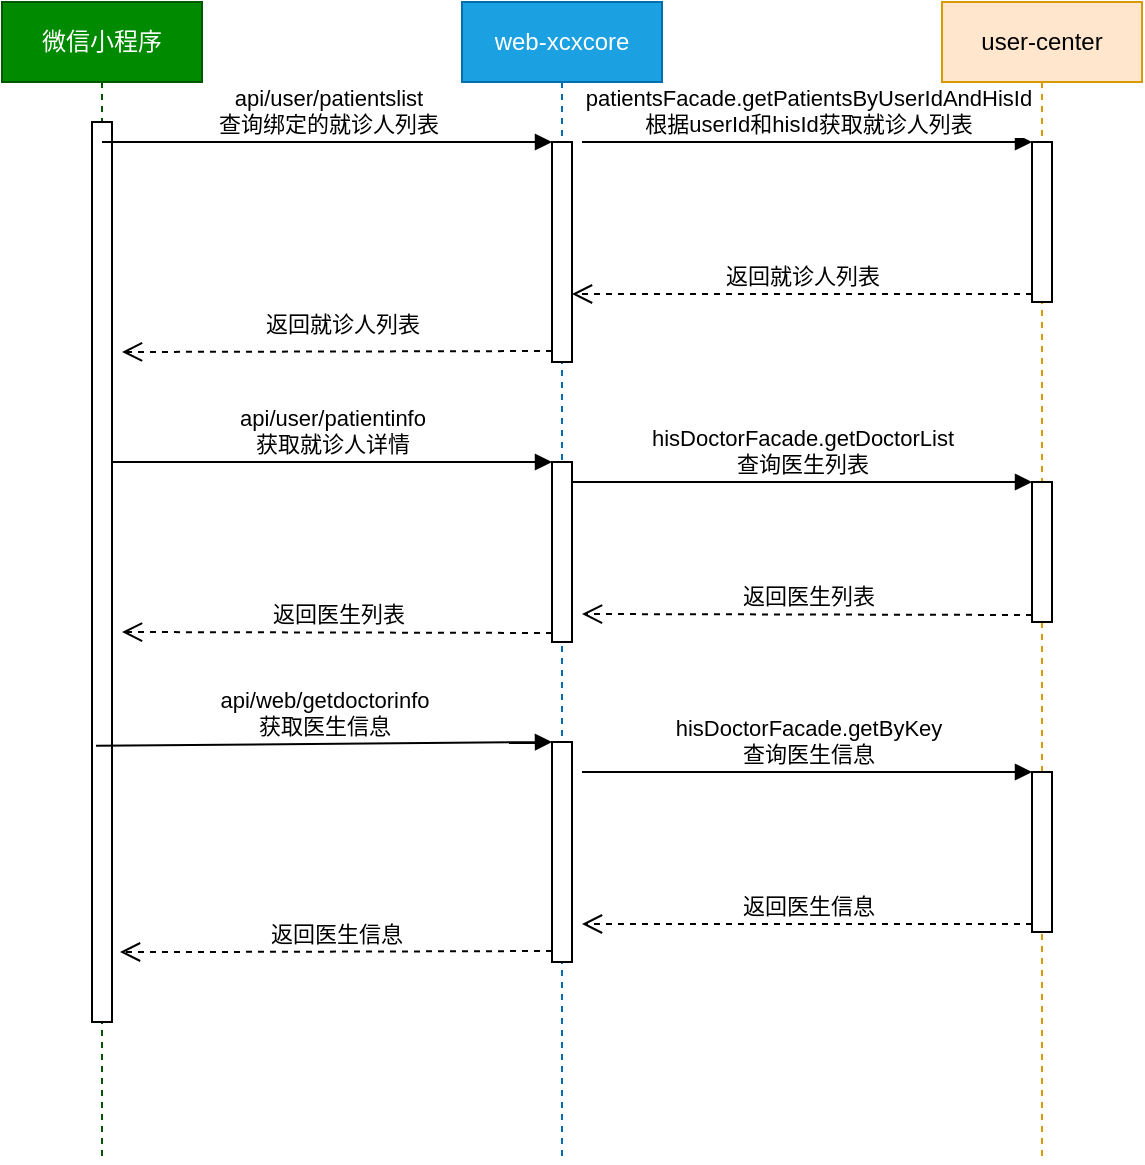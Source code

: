 <mxfile version="10.8.5" type="github"><diagram id="aJ-PGy1CGI7vAC9mWz5v" name="ÃÂ§ÃÂ¬ÃÂ¬ 1 ÃÂ©ÃÂ¡ÃÂµ"><mxGraphModel dx="1010" dy="555" grid="1" gridSize="10" guides="1" tooltips="1" connect="1" arrows="1" fold="1" page="1" pageScale="1" pageWidth="827" pageHeight="1169" background="none" math="0" shadow="0"><root><mxCell id="0"/><mxCell id="1" parent="0"/><mxCell id="fQmOUouunm14OwqX26Se-1" value="微信小程序" style="shape=umlLifeline;perimeter=lifelinePerimeter;whiteSpace=wrap;html=1;container=1;collapsible=0;recursiveResize=0;outlineConnect=0;fillColor=#008a00;strokeColor=#005700;fontColor=#ffffff;" parent="1" vertex="1"><mxGeometry x="90" y="40" width="100" height="580" as="geometry"/></mxCell><mxCell id="kO06NqSHcL67SpbbHAR7-1" value="" style="html=1;points=[];perimeter=orthogonalPerimeter;" parent="fQmOUouunm14OwqX26Se-1" vertex="1"><mxGeometry x="45" y="60" width="10" height="450" as="geometry"/></mxCell><mxCell id="fQmOUouunm14OwqX26Se-2" value="web-xcxcore" style="shape=umlLifeline;perimeter=lifelinePerimeter;whiteSpace=wrap;html=1;container=1;collapsible=0;recursiveResize=0;outlineConnect=0;fillColor=#1ba1e2;strokeColor=#006EAF;fontColor=#ffffff;" parent="1" vertex="1"><mxGeometry x="320" y="40" width="100" height="580" as="geometry"/></mxCell><mxCell id="fQmOUouunm14OwqX26Se-4" value="" style="html=1;points=[];perimeter=orthogonalPerimeter;" parent="fQmOUouunm14OwqX26Se-2" vertex="1"><mxGeometry x="45" y="70" width="10" height="110" as="geometry"/></mxCell><mxCell id="kO06NqSHcL67SpbbHAR7-2" value="" style="html=1;points=[];perimeter=orthogonalPerimeter;" parent="fQmOUouunm14OwqX26Se-2" vertex="1"><mxGeometry x="45" y="230" width="10" height="90" as="geometry"/></mxCell><mxCell id="NfVNPEOuzXDoOy63CK7v-1" value="" style="html=1;points=[];perimeter=orthogonalPerimeter;" parent="fQmOUouunm14OwqX26Se-2" vertex="1"><mxGeometry x="45" y="370" width="10" height="110" as="geometry"/></mxCell><mxCell id="fQmOUouunm14OwqX26Se-3" value="user-center" style="shape=umlLifeline;perimeter=lifelinePerimeter;whiteSpace=wrap;html=1;container=1;collapsible=0;recursiveResize=0;outlineConnect=0;fillColor=#ffe6cc;strokeColor=#d79b00;" parent="1" vertex="1"><mxGeometry x="560" y="40" width="100" height="580" as="geometry"/></mxCell><mxCell id="fQmOUouunm14OwqX26Se-10" value="" style="html=1;points=[];perimeter=orthogonalPerimeter;" parent="fQmOUouunm14OwqX26Se-3" vertex="1"><mxGeometry x="45" y="70" width="10" height="80" as="geometry"/></mxCell><mxCell id="kO06NqSHcL67SpbbHAR7-5" value="" style="html=1;points=[];perimeter=orthogonalPerimeter;" parent="fQmOUouunm14OwqX26Se-3" vertex="1"><mxGeometry x="45" y="240" width="10" height="70" as="geometry"/></mxCell><mxCell id="kO06NqSHcL67SpbbHAR7-7" value="返回医生列表" style="html=1;verticalAlign=bottom;endArrow=open;dashed=1;endSize=8;exitX=0;exitY=0.95;" parent="fQmOUouunm14OwqX26Se-3" source="kO06NqSHcL67SpbbHAR7-5" edge="1"><mxGeometry relative="1" as="geometry"><mxPoint x="-180" y="306" as="targetPoint"/></mxGeometry></mxCell><mxCell id="NfVNPEOuzXDoOy63CK7v-4" value="" style="html=1;points=[];perimeter=orthogonalPerimeter;" parent="fQmOUouunm14OwqX26Se-3" vertex="1"><mxGeometry x="45" y="385" width="10" height="80" as="geometry"/></mxCell><mxCell id="NfVNPEOuzXDoOy63CK7v-6" value="返回医生信息" style="html=1;verticalAlign=bottom;endArrow=open;dashed=1;endSize=8;exitX=0;exitY=0.95;" parent="fQmOUouunm14OwqX26Se-3" source="NfVNPEOuzXDoOy63CK7v-4" edge="1"><mxGeometry relative="1" as="geometry"><mxPoint x="-180" y="461" as="targetPoint"/></mxGeometry></mxCell><mxCell id="fQmOUouunm14OwqX26Se-5" value="&lt;div&gt;api/user/patientslist&lt;/div&gt;&lt;div&gt;查询绑定的就诊人列表&lt;br&gt;&lt;/div&gt;" style="html=1;verticalAlign=bottom;endArrow=block;entryX=0;entryY=0;" parent="1" source="fQmOUouunm14OwqX26Se-1" target="fQmOUouunm14OwqX26Se-4" edge="1"><mxGeometry relative="1" as="geometry"><mxPoint x="295" y="110" as="sourcePoint"/></mxGeometry></mxCell><mxCell id="fQmOUouunm14OwqX26Se-6" value="返回就诊人列表" style="html=1;verticalAlign=bottom;endArrow=open;dashed=1;endSize=8;exitX=0;exitY=0.95;" parent="1" source="fQmOUouunm14OwqX26Se-4" edge="1"><mxGeometry x="-0.023" y="-5" relative="1" as="geometry"><mxPoint x="150" y="215" as="targetPoint"/><Array as="points"/><mxPoint as="offset"/></mxGeometry></mxCell><mxCell id="fQmOUouunm14OwqX26Se-11" value="&lt;div&gt;patientsFacade.getPatientsByUserIdAndHisId&lt;/div&gt;&lt;div&gt;根据userId和hisId获取就诊人列表&lt;br&gt;&lt;/div&gt;" style="html=1;verticalAlign=bottom;endArrow=block;entryX=0;entryY=0;exitX=1.5;exitY=0;exitDx=0;exitDy=0;exitPerimeter=0;" parent="1" source="fQmOUouunm14OwqX26Se-4" target="fQmOUouunm14OwqX26Se-10" edge="1"><mxGeometry relative="1" as="geometry"><mxPoint x="535" y="110" as="sourcePoint"/></mxGeometry></mxCell><mxCell id="fQmOUouunm14OwqX26Se-12" value="返回就诊人列表" style="html=1;verticalAlign=bottom;endArrow=open;dashed=1;endSize=8;exitX=0;exitY=0.95;" parent="1" source="fQmOUouunm14OwqX26Se-10" target="fQmOUouunm14OwqX26Se-4" edge="1"><mxGeometry relative="1" as="geometry"><mxPoint x="535" y="186" as="targetPoint"/></mxGeometry></mxCell><mxCell id="kO06NqSHcL67SpbbHAR7-3" value="&lt;div&gt;api/user/patientinfo&lt;/div&gt;&lt;div&gt;获取就诊人详情&lt;br&gt;&lt;/div&gt;" style="html=1;verticalAlign=bottom;endArrow=block;entryX=0;entryY=0;" parent="1" source="kO06NqSHcL67SpbbHAR7-1" target="kO06NqSHcL67SpbbHAR7-2" edge="1"><mxGeometry relative="1" as="geometry"><mxPoint x="295" y="270" as="sourcePoint"/></mxGeometry></mxCell><mxCell id="kO06NqSHcL67SpbbHAR7-4" value="返回医生列表" style="html=1;verticalAlign=bottom;endArrow=open;dashed=1;endSize=8;exitX=0;exitY=0.95;" parent="1" source="kO06NqSHcL67SpbbHAR7-2" edge="1"><mxGeometry relative="1" as="geometry"><mxPoint x="150" y="355" as="targetPoint"/></mxGeometry></mxCell><mxCell id="kO06NqSHcL67SpbbHAR7-6" value="hisDoctorFacade.getDoctorList&lt;br&gt;&lt;div&gt;查询医生列表&lt;br&gt;&lt;/div&gt;" style="html=1;verticalAlign=bottom;endArrow=block;entryX=0;entryY=0;" parent="1" source="kO06NqSHcL67SpbbHAR7-2" target="kO06NqSHcL67SpbbHAR7-5" edge="1"><mxGeometry relative="1" as="geometry"><mxPoint x="535" y="270" as="sourcePoint"/></mxGeometry></mxCell><mxCell id="NfVNPEOuzXDoOy63CK7v-2" value="&lt;div&gt;api/web/getdoctorinfo&lt;/div&gt;&lt;div&gt;获取医生信息&lt;br&gt;&lt;/div&gt;" style="html=1;verticalAlign=bottom;endArrow=block;entryX=0;entryY=0;exitX=0.2;exitY=0.693;exitDx=0;exitDy=0;exitPerimeter=0;" parent="1" source="kO06NqSHcL67SpbbHAR7-1" target="NfVNPEOuzXDoOy63CK7v-1" edge="1"><mxGeometry relative="1" as="geometry"><mxPoint x="295" y="410" as="sourcePoint"/></mxGeometry></mxCell><mxCell id="NfVNPEOuzXDoOy63CK7v-3" value="返回医生信息" style="html=1;verticalAlign=bottom;endArrow=open;dashed=1;endSize=8;exitX=0;exitY=0.95;" parent="1" source="NfVNPEOuzXDoOy63CK7v-1" edge="1"><mxGeometry relative="1" as="geometry"><mxPoint x="149" y="515" as="targetPoint"/><Array as="points"><mxPoint x="190" y="515"/></Array></mxGeometry></mxCell><mxCell id="NfVNPEOuzXDoOy63CK7v-5" value="&lt;div&gt;hisDoctorFacade.getByKey&lt;/div&gt;&lt;div&gt;查询医生信息&lt;br&gt;&lt;/div&gt;" style="html=1;verticalAlign=bottom;endArrow=block;entryX=0;entryY=0;" parent="1" target="NfVNPEOuzXDoOy63CK7v-4" edge="1"><mxGeometry relative="1" as="geometry"><mxPoint x="380" y="425" as="sourcePoint"/></mxGeometry></mxCell></root></mxGraphModel></diagram></mxfile>